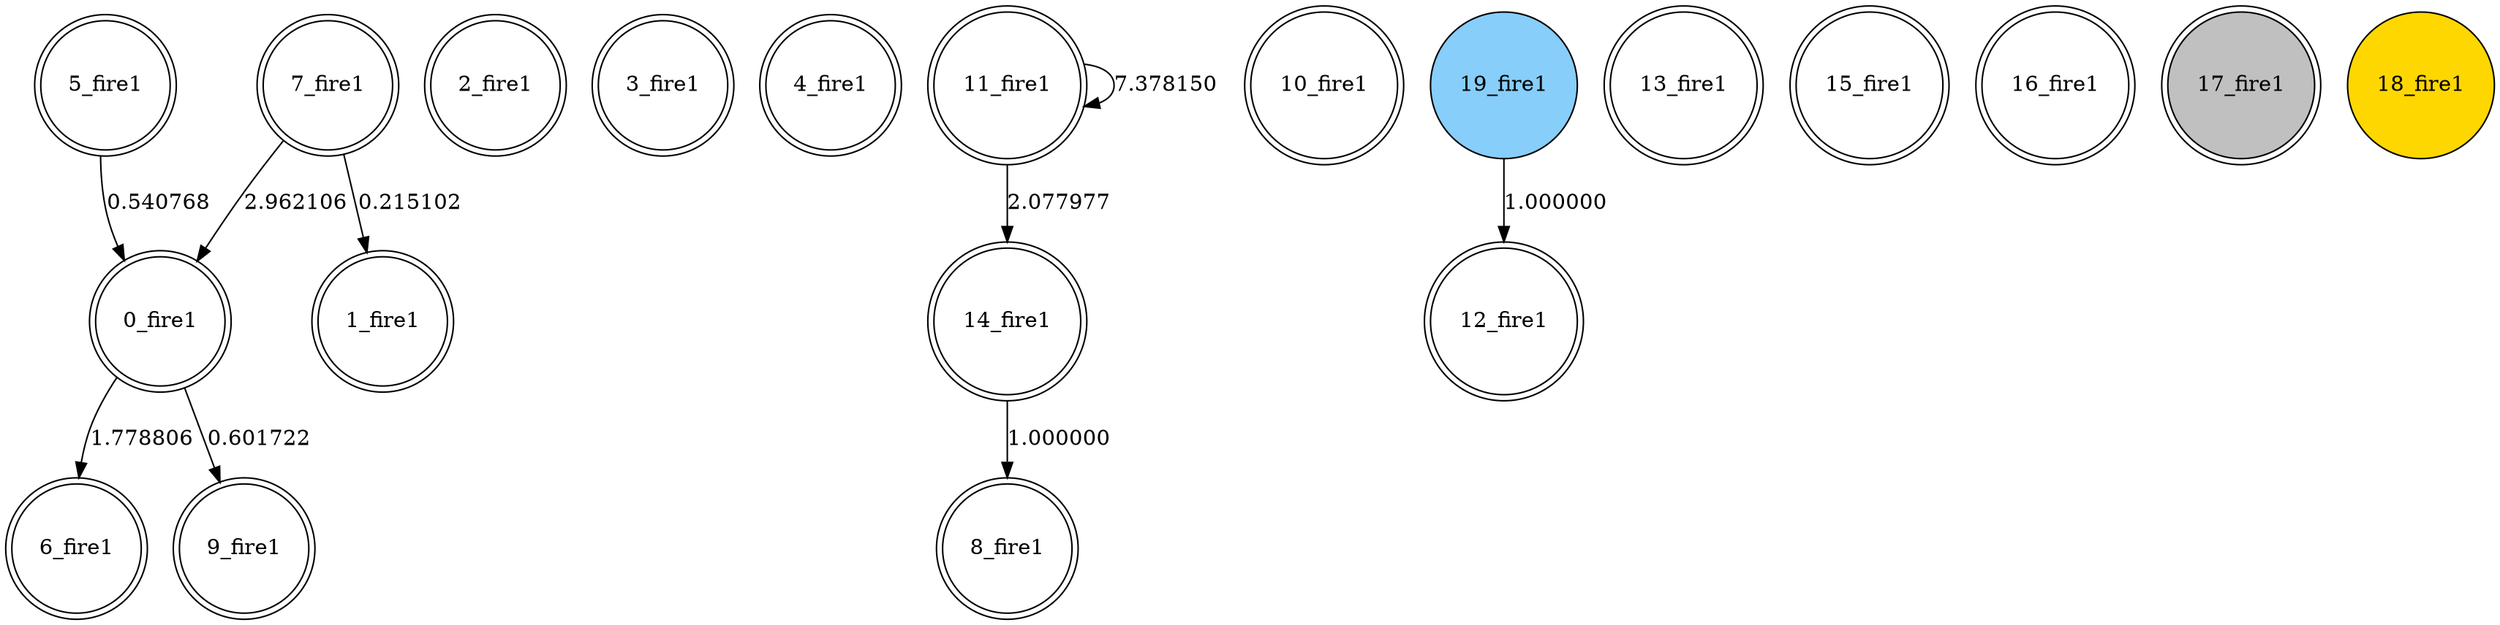 digraph G {
 node[shape = circle]
0 [label="0_fire1",shape=doublecircle]
1 [label="1_fire1",shape=doublecircle]
2 [label="2_fire1",shape=doublecircle]
3 [label="3_fire1",shape=doublecircle]
4 [label="4_fire1",shape=doublecircle]
5 [label="5_fire1",shape=doublecircle]
6 [label="6_fire1",shape=doublecircle]
7 [label="7_fire1",shape=doublecircle]
8 [label="8_fire1",shape=doublecircle]
9 [label="9_fire1",shape=doublecircle]
10 [label="10_fire1",shape=doublecircle]
11 [label="11_fire1",shape=doublecircle]
12 [label="12_fire1",shape=doublecircle]
13 [label="13_fire1",shape=doublecircle]
14 [label="14_fire1",shape=doublecircle]
15 [label="15_fire1",shape=doublecircle]
16 [label="16_fire1",shape=doublecircle]
17 [label="17_fire1",shape=doublecircle, style=filled, fillcolor=gray]
18 [label="18_fire1",style=filled, fillcolor=gold]
19 [label="19_fire1",style=filled, fillcolor=lightskyblue]
11 -> 11 [label="7.378150"]
11 -> 14 [label="2.077977"]
5 -> 0 [label="0.540768"]
7 -> 1 [label="0.215102"]
0 -> 9 [label="0.601722"]
7 -> 0 [label="2.962106"]
19 -> 12 [label="1.000000"]
0 -> 6 [label="1.778806"]
14 -> 8 [label="1.000000"]
}
